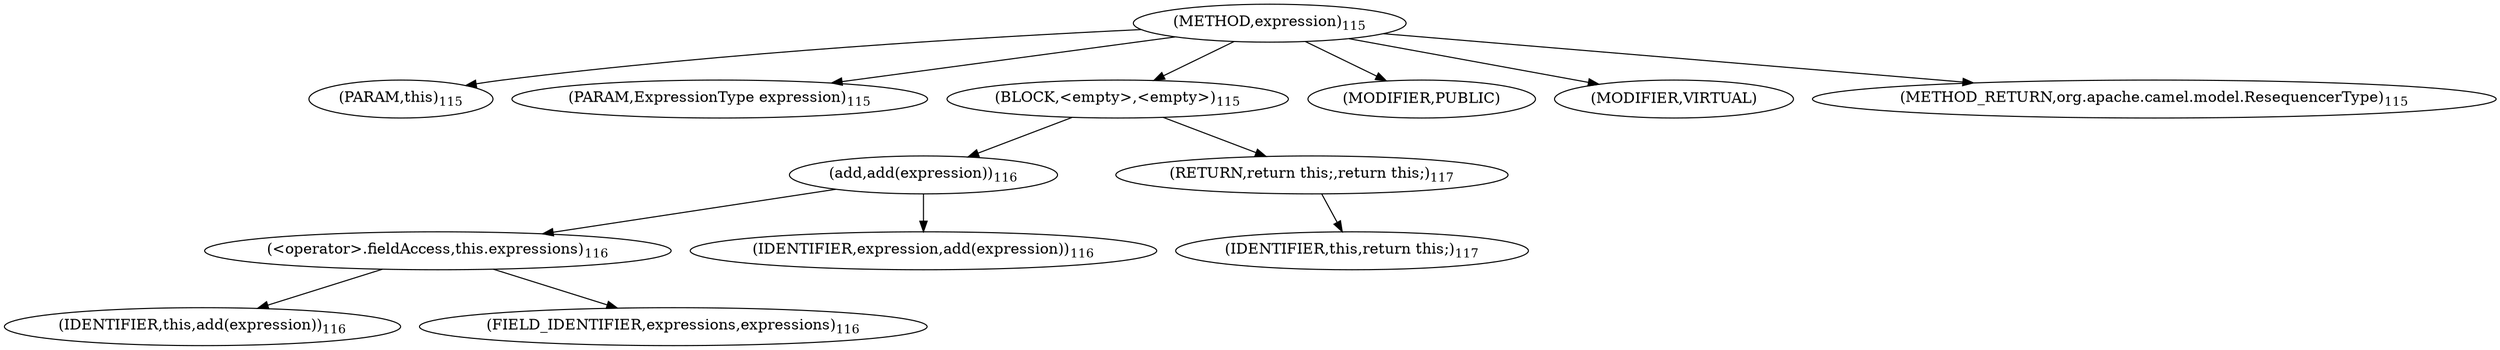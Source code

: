 digraph "expression" {  
"182" [label = <(METHOD,expression)<SUB>115</SUB>> ]
"21" [label = <(PARAM,this)<SUB>115</SUB>> ]
"183" [label = <(PARAM,ExpressionType expression)<SUB>115</SUB>> ]
"184" [label = <(BLOCK,&lt;empty&gt;,&lt;empty&gt;)<SUB>115</SUB>> ]
"185" [label = <(add,add(expression))<SUB>116</SUB>> ]
"186" [label = <(&lt;operator&gt;.fieldAccess,this.expressions)<SUB>116</SUB>> ]
"187" [label = <(IDENTIFIER,this,add(expression))<SUB>116</SUB>> ]
"188" [label = <(FIELD_IDENTIFIER,expressions,expressions)<SUB>116</SUB>> ]
"189" [label = <(IDENTIFIER,expression,add(expression))<SUB>116</SUB>> ]
"190" [label = <(RETURN,return this;,return this;)<SUB>117</SUB>> ]
"20" [label = <(IDENTIFIER,this,return this;)<SUB>117</SUB>> ]
"191" [label = <(MODIFIER,PUBLIC)> ]
"192" [label = <(MODIFIER,VIRTUAL)> ]
"193" [label = <(METHOD_RETURN,org.apache.camel.model.ResequencerType)<SUB>115</SUB>> ]
  "182" -> "21" 
  "182" -> "183" 
  "182" -> "184" 
  "182" -> "191" 
  "182" -> "192" 
  "182" -> "193" 
  "184" -> "185" 
  "184" -> "190" 
  "185" -> "186" 
  "185" -> "189" 
  "186" -> "187" 
  "186" -> "188" 
  "190" -> "20" 
}
